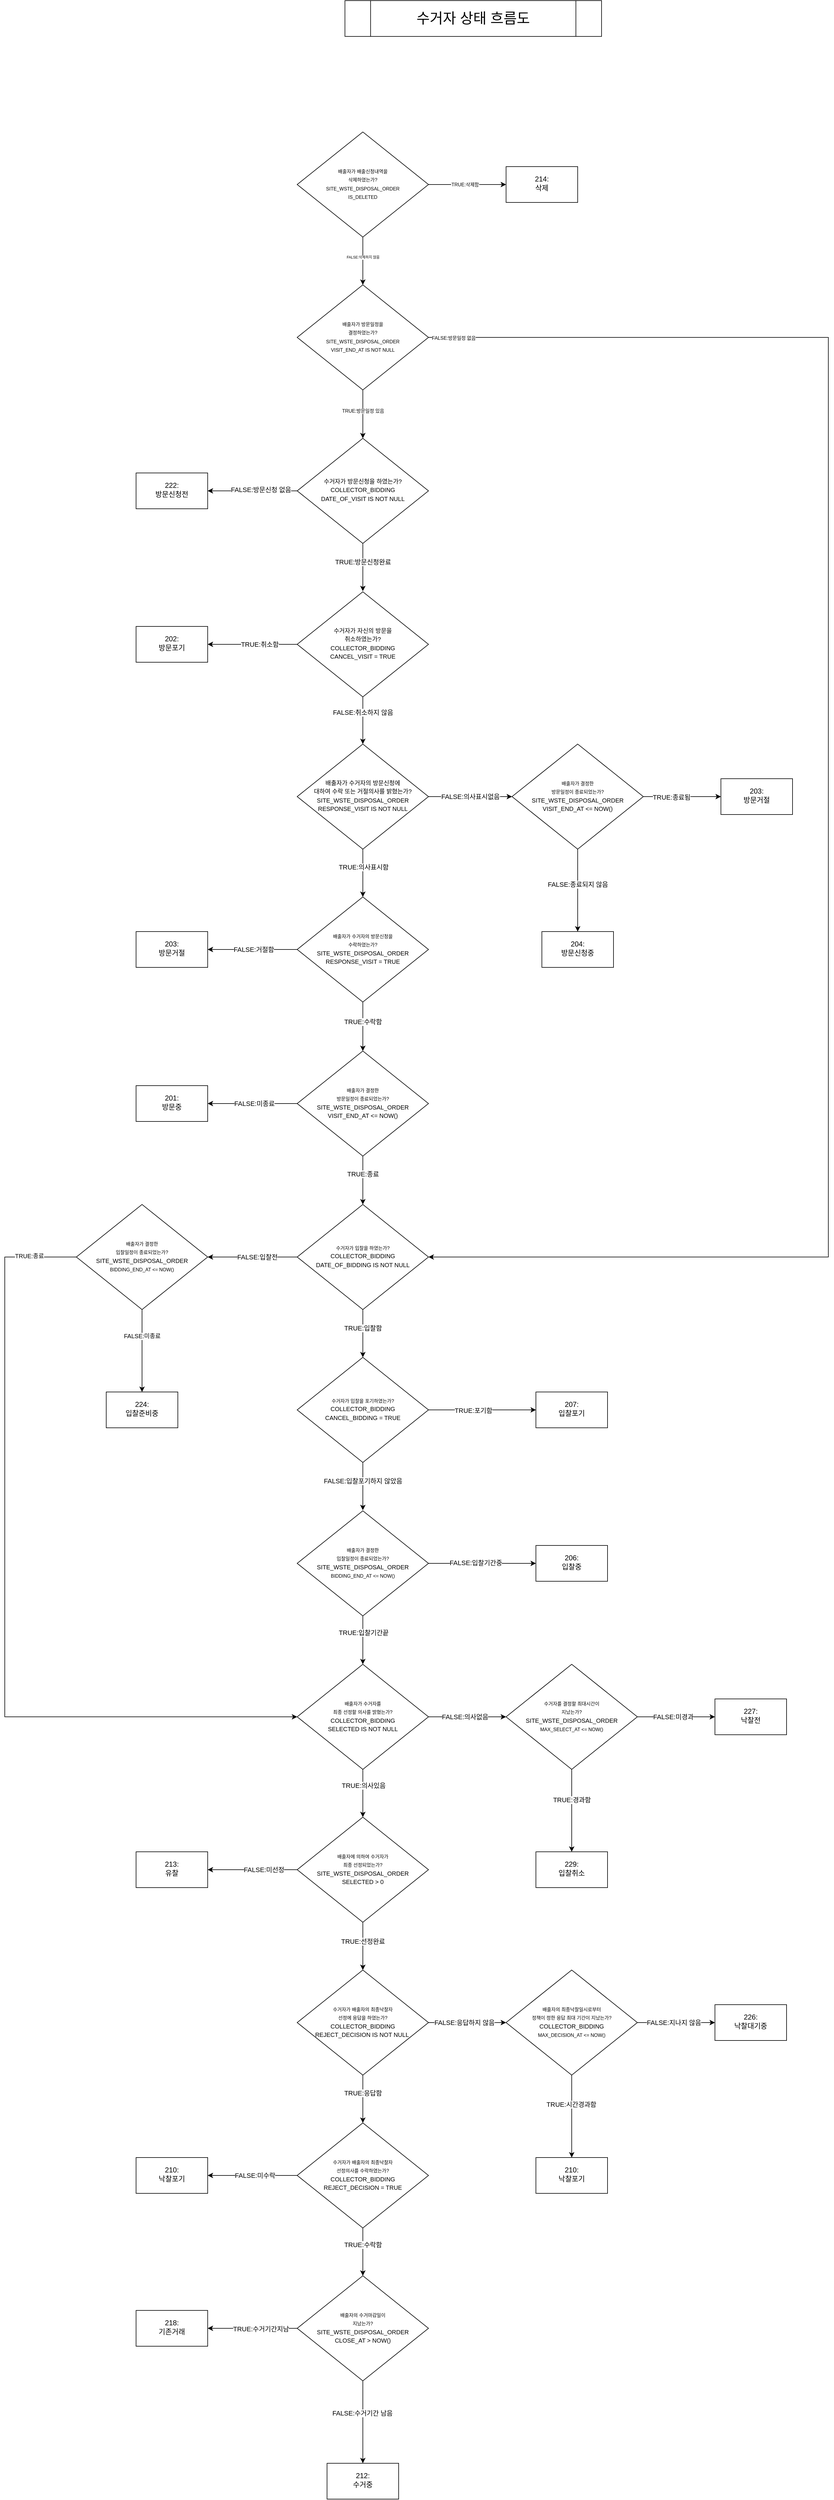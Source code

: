 <mxfile version="16.5.6" type="device"><diagram id="ktWATJik5ayXsvhAUB-e" name="Page-1"><mxGraphModel dx="3865" dy="2792" grid="1" gridSize="10" guides="1" tooltips="1" connect="1" arrows="1" fold="1" page="1" pageScale="1" pageWidth="827" pageHeight="1169" math="0" shadow="0"><root><mxCell id="0"/><mxCell id="1" parent="0"/><mxCell id="U-9wcVYIav9P2yHx8sd8-1" value="" style="edgeStyle=orthogonalEdgeStyle;rounded=0;orthogonalLoop=1;jettySize=auto;html=1;fontSize=8;" edge="1" parent="1" source="U-9wcVYIav9P2yHx8sd8-5" target="U-9wcVYIav9P2yHx8sd8-6"><mxGeometry relative="1" as="geometry"/></mxCell><mxCell id="U-9wcVYIav9P2yHx8sd8-2" value="TRUE:삭제함" style="edgeLabel;html=1;align=center;verticalAlign=middle;resizable=0;points=[];fontSize=8;" vertex="1" connectable="0" parent="U-9wcVYIav9P2yHx8sd8-1"><mxGeometry x="-0.208" y="-2" relative="1" as="geometry"><mxPoint x="9" y="-2" as="offset"/></mxGeometry></mxCell><mxCell id="U-9wcVYIav9P2yHx8sd8-3" value="" style="edgeStyle=orthogonalEdgeStyle;rounded=0;orthogonalLoop=1;jettySize=auto;html=1;fontSize=8;" edge="1" parent="1" source="U-9wcVYIav9P2yHx8sd8-5" target="U-9wcVYIav9P2yHx8sd8-11"><mxGeometry relative="1" as="geometry"/></mxCell><mxCell id="U-9wcVYIav9P2yHx8sd8-4" value="FALSE:삭제하지 않음" style="edgeLabel;html=1;align=center;verticalAlign=middle;resizable=0;points=[];fontSize=6;" vertex="1" connectable="0" parent="U-9wcVYIav9P2yHx8sd8-3"><mxGeometry x="-0.16" relative="1" as="geometry"><mxPoint as="offset"/></mxGeometry></mxCell><mxCell id="U-9wcVYIav9P2yHx8sd8-5" value="&lt;font&gt;&lt;span style=&quot;font-size: 8px&quot;&gt;배출자가 배출신청내역을 &lt;br&gt;삭제하였는가?&lt;br&gt;SITE_WSTE_DISPOSAL_ORDER&lt;/span&gt;&lt;br&gt;&lt;span style=&quot;font-size: 8px&quot;&gt;IS_DELETED&lt;/span&gt;&lt;br&gt;&lt;/font&gt;" style="rhombus;whiteSpace=wrap;html=1;shadow=0;fontFamily=Helvetica;fontSize=12;align=center;strokeWidth=1;spacing=6;spacingTop=-4;" vertex="1" parent="1"><mxGeometry x="-290" y="-900" width="220" height="176" as="geometry"/></mxCell><mxCell id="U-9wcVYIav9P2yHx8sd8-6" value="214:&lt;br&gt;삭제" style="whiteSpace=wrap;html=1;shadow=0;strokeWidth=1;spacing=6;spacingTop=-4;" vertex="1" parent="1"><mxGeometry x="60" y="-842" width="120" height="60" as="geometry"/></mxCell><mxCell id="U-9wcVYIav9P2yHx8sd8-9" value="" style="edgeStyle=orthogonalEdgeStyle;rounded=0;orthogonalLoop=1;jettySize=auto;html=1;fontSize=8;entryX=0.5;entryY=0;entryDx=0;entryDy=0;" edge="1" parent="1" source="U-9wcVYIav9P2yHx8sd8-11" target="U-9wcVYIav9P2yHx8sd8-108"><mxGeometry relative="1" as="geometry"><mxPoint x="-160" y="-388" as="targetPoint"/></mxGeometry></mxCell><mxCell id="U-9wcVYIav9P2yHx8sd8-10" value="TRUE:방문일정 있음" style="edgeLabel;html=1;align=center;verticalAlign=middle;resizable=0;points=[];fontSize=8;" vertex="1" connectable="0" parent="U-9wcVYIav9P2yHx8sd8-9"><mxGeometry x="-0.13" relative="1" as="geometry"><mxPoint as="offset"/></mxGeometry></mxCell><mxCell id="U-9wcVYIav9P2yHx8sd8-456" style="edgeStyle=orthogonalEdgeStyle;rounded=0;orthogonalLoop=1;jettySize=auto;html=1;exitX=1;exitY=0.5;exitDx=0;exitDy=0;fontSize=10;entryX=1;entryY=0.5;entryDx=0;entryDy=0;" edge="1" parent="1" source="U-9wcVYIav9P2yHx8sd8-11" target="U-9wcVYIav9P2yHx8sd8-288"><mxGeometry relative="1" as="geometry"><mxPoint x="20" y="999.143" as="targetPoint"/><Array as="points"><mxPoint x="600" y="-556"/><mxPoint x="600" y="984"/></Array></mxGeometry></mxCell><mxCell id="U-9wcVYIav9P2yHx8sd8-457" value="&lt;span style=&quot;font-size: 8px&quot;&gt;FALSE:방문일정 없음&lt;/span&gt;" style="edgeLabel;html=1;align=center;verticalAlign=middle;resizable=0;points=[];fontSize=10;" vertex="1" connectable="0" parent="U-9wcVYIav9P2yHx8sd8-456"><mxGeometry x="-0.971" relative="1" as="geometry"><mxPoint as="offset"/></mxGeometry></mxCell><mxCell id="U-9wcVYIav9P2yHx8sd8-11" value="&lt;font&gt;&lt;font style=&quot;font-size: 8px&quot;&gt;배출자가 방문일정을 &lt;br&gt;결정하였는가?&lt;br&gt;&lt;/font&gt;&lt;span style=&quot;font-size: 8px&quot;&gt;SITE_WSTE_DISPOSAL_ORDER&lt;/span&gt;&lt;br&gt;&lt;span style=&quot;font-size: 8px&quot;&gt;VISIT_END_AT IS NOT NULL&lt;/span&gt;&lt;br&gt;&lt;/font&gt;" style="rhombus;whiteSpace=wrap;html=1;shadow=0;fontFamily=Helvetica;fontSize=12;align=center;strokeWidth=1;spacing=6;spacingTop=-4;" vertex="1" parent="1"><mxGeometry x="-290" y="-644" width="220" height="176" as="geometry"/></mxCell><mxCell id="U-9wcVYIav9P2yHx8sd8-65" value="&lt;font style=&quot;font-size: 24px&quot;&gt;수거자 상태 흐름도&lt;/font&gt;" style="shape=process;whiteSpace=wrap;html=1;backgroundOutline=1;fontSize=6;" vertex="1" parent="1"><mxGeometry x="-210" y="-1120" width="430" height="60" as="geometry"/></mxCell><mxCell id="U-9wcVYIav9P2yHx8sd8-104" value="" style="edgeStyle=orthogonalEdgeStyle;rounded=0;orthogonalLoop=1;jettySize=auto;html=1;" edge="1" parent="1" source="U-9wcVYIav9P2yHx8sd8-108" target="U-9wcVYIav9P2yHx8sd8-109"><mxGeometry relative="1" as="geometry"/></mxCell><mxCell id="U-9wcVYIav9P2yHx8sd8-105" value="FALSE:방문신청 없음" style="edgeLabel;html=1;align=center;verticalAlign=middle;resizable=0;points=[];" vertex="1" connectable="0" parent="U-9wcVYIav9P2yHx8sd8-104"><mxGeometry x="-0.187" y="-2" relative="1" as="geometry"><mxPoint as="offset"/></mxGeometry></mxCell><mxCell id="U-9wcVYIav9P2yHx8sd8-106" value="" style="edgeStyle=orthogonalEdgeStyle;rounded=0;orthogonalLoop=1;jettySize=auto;html=1;" edge="1" parent="1" source="U-9wcVYIav9P2yHx8sd8-108"><mxGeometry relative="1" as="geometry"><mxPoint x="-180" y="-131" as="targetPoint"/></mxGeometry></mxCell><mxCell id="U-9wcVYIav9P2yHx8sd8-107" value="TRUE:방문신청완료" style="edgeLabel;html=1;align=center;verticalAlign=middle;resizable=0;points=[];" vertex="1" connectable="0" parent="U-9wcVYIav9P2yHx8sd8-106"><mxGeometry x="-0.242" relative="1" as="geometry"><mxPoint as="offset"/></mxGeometry></mxCell><mxCell id="U-9wcVYIav9P2yHx8sd8-108" value="&lt;font&gt;&lt;font style=&quot;font-size: 10px&quot;&gt;&lt;font&gt;수거자가 방문신청을 하였는가?&lt;br&gt;COLLECTOR_BIDDING&lt;br&gt;&lt;/font&gt;DATE_OF_VISIT IS NOT NULL&lt;/font&gt;&lt;br&gt;&lt;/font&gt;" style="rhombus;whiteSpace=wrap;html=1;shadow=0;fontFamily=Helvetica;fontSize=12;align=center;strokeWidth=1;spacing=6;spacingTop=-4;" vertex="1" parent="1"><mxGeometry x="-290" y="-387" width="220" height="176" as="geometry"/></mxCell><mxCell id="U-9wcVYIav9P2yHx8sd8-109" value="222:&lt;br&gt;방문신청전" style="whiteSpace=wrap;html=1;shadow=0;strokeWidth=1;spacing=6;spacingTop=-4;" vertex="1" parent="1"><mxGeometry x="-560" y="-329" width="120" height="60" as="geometry"/></mxCell><mxCell id="U-9wcVYIav9P2yHx8sd8-146" value="" style="edgeStyle=orthogonalEdgeStyle;rounded=0;orthogonalLoop=1;jettySize=auto;html=1;" edge="1" parent="1" source="U-9wcVYIav9P2yHx8sd8-148" target="U-9wcVYIav9P2yHx8sd8-154"><mxGeometry relative="1" as="geometry"/></mxCell><mxCell id="U-9wcVYIav9P2yHx8sd8-147" value="TRUE:의사표시함" style="edgeLabel;html=1;align=center;verticalAlign=middle;resizable=0;points=[];" vertex="1" connectable="0" parent="U-9wcVYIav9P2yHx8sd8-146"><mxGeometry x="-0.246" y="1" relative="1" as="geometry"><mxPoint as="offset"/></mxGeometry></mxCell><mxCell id="U-9wcVYIav9P2yHx8sd8-393" value="" style="edgeStyle=orthogonalEdgeStyle;rounded=0;orthogonalLoop=1;jettySize=auto;html=1;" edge="1" parent="1" source="U-9wcVYIav9P2yHx8sd8-148" target="U-9wcVYIav9P2yHx8sd8-392"><mxGeometry relative="1" as="geometry"/></mxCell><mxCell id="U-9wcVYIav9P2yHx8sd8-394" value="FALSE:의사표시없음" style="edgeLabel;html=1;align=center;verticalAlign=middle;resizable=0;points=[];" vertex="1" connectable="0" parent="U-9wcVYIav9P2yHx8sd8-393"><mxGeometry x="-0.343" y="-1" relative="1" as="geometry"><mxPoint x="24" y="-1" as="offset"/></mxGeometry></mxCell><mxCell id="U-9wcVYIav9P2yHx8sd8-148" value="&lt;font&gt;&lt;font style=&quot;font-size: 10px&quot;&gt;배출자가 수거자의 방문신청에 &lt;br&gt;대하여 수락 또는 거절의사를 밝혔는가?&lt;br&gt;SITE_WSTE_DISPOSAL_ORDER&lt;br&gt;RESPONSE_VISIT IS NOT NULL&lt;/font&gt;&lt;br&gt;&lt;/font&gt;" style="rhombus;whiteSpace=wrap;html=1;shadow=0;fontFamily=Helvetica;fontSize=12;align=center;strokeWidth=1;spacing=6;spacingTop=-4;" vertex="1" parent="1"><mxGeometry x="-290" y="125" width="220" height="176" as="geometry"/></mxCell><mxCell id="U-9wcVYIav9P2yHx8sd8-150" value="" style="edgeStyle=orthogonalEdgeStyle;rounded=0;orthogonalLoop=1;jettySize=auto;html=1;" edge="1" parent="1" source="U-9wcVYIav9P2yHx8sd8-154" target="U-9wcVYIav9P2yHx8sd8-155"><mxGeometry relative="1" as="geometry"/></mxCell><mxCell id="U-9wcVYIav9P2yHx8sd8-151" value="FALSE:거절함" style="edgeLabel;html=1;align=center;verticalAlign=middle;resizable=0;points=[];" vertex="1" connectable="0" parent="U-9wcVYIav9P2yHx8sd8-150"><mxGeometry x="0.21" y="-2" relative="1" as="geometry"><mxPoint x="18" y="2" as="offset"/></mxGeometry></mxCell><mxCell id="U-9wcVYIav9P2yHx8sd8-152" value="" style="edgeStyle=orthogonalEdgeStyle;rounded=0;orthogonalLoop=1;jettySize=auto;html=1;entryX=0.5;entryY=0;entryDx=0;entryDy=0;" edge="1" parent="1" source="U-9wcVYIav9P2yHx8sd8-154" target="U-9wcVYIav9P2yHx8sd8-183"><mxGeometry relative="1" as="geometry"><mxPoint x="-150" y="625" as="targetPoint"/></mxGeometry></mxCell><mxCell id="U-9wcVYIav9P2yHx8sd8-153" value="TRUE:수락함" style="edgeLabel;html=1;align=center;verticalAlign=middle;resizable=0;points=[];" vertex="1" connectable="0" parent="U-9wcVYIav9P2yHx8sd8-152"><mxGeometry x="-0.208" relative="1" as="geometry"><mxPoint as="offset"/></mxGeometry></mxCell><mxCell id="U-9wcVYIav9P2yHx8sd8-154" value="&lt;span style=&quot;font-size: 8px&quot;&gt;배출자가 수거자의 방문신청을&lt;br&gt;수락하였는가?&lt;/span&gt;&lt;br style=&quot;font-size: 10px&quot;&gt;&lt;span style=&quot;font-size: 10px&quot;&gt;SITE_WSTE_DISPOSAL_ORDER&lt;/span&gt;&lt;br style=&quot;font-size: 10px&quot;&gt;&lt;span style=&quot;font-size: 10px&quot;&gt;RESPONSE_VISIT = TRUE&lt;/span&gt;&lt;span style=&quot;font-size: 8px&quot;&gt;&lt;br&gt;&lt;/span&gt;" style="rhombus;whiteSpace=wrap;html=1;shadow=0;fontFamily=Helvetica;fontSize=12;align=center;strokeWidth=1;spacing=6;spacingTop=-4;" vertex="1" parent="1"><mxGeometry x="-290" y="381" width="220" height="176" as="geometry"/></mxCell><mxCell id="U-9wcVYIav9P2yHx8sd8-155" value="203:&lt;br&gt;방문거절" style="whiteSpace=wrap;html=1;shadow=0;strokeWidth=1;spacing=6;spacingTop=-4;" vertex="1" parent="1"><mxGeometry x="-560" y="439" width="120" height="60" as="geometry"/></mxCell><mxCell id="U-9wcVYIav9P2yHx8sd8-176" value="" style="edgeStyle=orthogonalEdgeStyle;rounded=0;orthogonalLoop=1;jettySize=auto;html=1;" edge="1" parent="1" source="U-9wcVYIav9P2yHx8sd8-174" target="U-9wcVYIav9P2yHx8sd8-175"><mxGeometry relative="1" as="geometry"/></mxCell><mxCell id="U-9wcVYIav9P2yHx8sd8-418" value="TRUE:취소함" style="edgeLabel;html=1;align=center;verticalAlign=middle;resizable=0;points=[];" vertex="1" connectable="0" parent="U-9wcVYIav9P2yHx8sd8-176"><mxGeometry x="-0.163" relative="1" as="geometry"><mxPoint as="offset"/></mxGeometry></mxCell><mxCell id="U-9wcVYIav9P2yHx8sd8-178" value="" style="edgeStyle=orthogonalEdgeStyle;rounded=0;orthogonalLoop=1;jettySize=auto;html=1;entryX=0.5;entryY=0;entryDx=0;entryDy=0;" edge="1" parent="1" source="U-9wcVYIav9P2yHx8sd8-174" target="U-9wcVYIav9P2yHx8sd8-148"><mxGeometry relative="1" as="geometry"><mxPoint x="-170" y="105" as="targetPoint"/></mxGeometry></mxCell><mxCell id="U-9wcVYIav9P2yHx8sd8-419" value="FALSE:취소하지 않음" style="edgeLabel;html=1;align=center;verticalAlign=middle;resizable=0;points=[];" vertex="1" connectable="0" parent="U-9wcVYIav9P2yHx8sd8-178"><mxGeometry x="-0.353" relative="1" as="geometry"><mxPoint as="offset"/></mxGeometry></mxCell><mxCell id="U-9wcVYIav9P2yHx8sd8-174" value="&lt;font&gt;&lt;font style=&quot;font-size: 10px&quot;&gt;수거자가 자신의 방문을&lt;br&gt;취소하였는가?&lt;br&gt;&lt;font&gt;COLLECTOR_BIDDING&lt;br&gt;&lt;/font&gt;CANCEL_VISIT = TRUE&lt;/font&gt;&lt;br&gt;&lt;/font&gt;" style="rhombus;whiteSpace=wrap;html=1;shadow=0;fontFamily=Helvetica;fontSize=12;align=center;strokeWidth=1;spacing=6;spacingTop=-4;" vertex="1" parent="1"><mxGeometry x="-290" y="-130" width="220" height="176" as="geometry"/></mxCell><mxCell id="U-9wcVYIav9P2yHx8sd8-175" value="202:&lt;br&gt;방문포기" style="whiteSpace=wrap;html=1;shadow=0;strokeWidth=1;spacing=6;spacingTop=-4;" vertex="1" parent="1"><mxGeometry x="-560" y="-72" width="120" height="60" as="geometry"/></mxCell><mxCell id="U-9wcVYIav9P2yHx8sd8-179" value="" style="edgeStyle=orthogonalEdgeStyle;rounded=0;orthogonalLoop=1;jettySize=auto;html=1;" edge="1" parent="1" source="U-9wcVYIav9P2yHx8sd8-183" target="U-9wcVYIav9P2yHx8sd8-184"><mxGeometry relative="1" as="geometry"/></mxCell><mxCell id="U-9wcVYIav9P2yHx8sd8-180" value="FALSE:미종료" style="edgeLabel;html=1;align=center;verticalAlign=middle;resizable=0;points=[];" vertex="1" connectable="0" parent="U-9wcVYIav9P2yHx8sd8-179"><mxGeometry x="0.172" y="2" relative="1" as="geometry"><mxPoint x="16" y="-2" as="offset"/></mxGeometry></mxCell><mxCell id="U-9wcVYIav9P2yHx8sd8-181" value="" style="edgeStyle=orthogonalEdgeStyle;rounded=0;orthogonalLoop=1;jettySize=auto;html=1;entryX=0.5;entryY=0;entryDx=0;entryDy=0;" edge="1" parent="1" source="U-9wcVYIav9P2yHx8sd8-183" target="U-9wcVYIav9P2yHx8sd8-288"><mxGeometry relative="1" as="geometry"><mxPoint x="-150" y="875" as="targetPoint"/></mxGeometry></mxCell><mxCell id="U-9wcVYIav9P2yHx8sd8-182" value="TRUE:종료" style="edgeLabel;html=1;align=center;verticalAlign=middle;resizable=0;points=[];" vertex="1" connectable="0" parent="U-9wcVYIav9P2yHx8sd8-181"><mxGeometry x="-0.275" relative="1" as="geometry"><mxPoint as="offset"/></mxGeometry></mxCell><mxCell id="U-9wcVYIav9P2yHx8sd8-183" value="&lt;span style=&quot;font-size: 8px&quot;&gt;배출자가 결정한&lt;/span&gt;&lt;br style=&quot;font-size: 8px&quot;&gt;&lt;span style=&quot;font-size: 8px&quot;&gt;방문일정이 종료되었는가?&lt;/span&gt;&lt;span style=&quot;font-size: 8px&quot;&gt;&lt;br&gt;&lt;/span&gt;&lt;span style=&quot;font-size: 10px&quot;&gt;SITE_WSTE_DISPOSAL_ORDER&lt;/span&gt;&lt;br style=&quot;font-size: 10px&quot;&gt;&lt;span style=&quot;font-size: 10px&quot;&gt;VISIT_END_AT &amp;lt;= NOW()&lt;/span&gt;&lt;span style=&quot;font-size: 8px&quot;&gt;&lt;br&gt;&lt;/span&gt;" style="rhombus;whiteSpace=wrap;html=1;shadow=0;fontFamily=Helvetica;fontSize=12;align=center;strokeWidth=1;spacing=6;spacingTop=-4;" vertex="1" parent="1"><mxGeometry x="-290" y="639" width="220" height="176" as="geometry"/></mxCell><mxCell id="U-9wcVYIav9P2yHx8sd8-184" value="201:&lt;br&gt;방문중" style="whiteSpace=wrap;html=1;shadow=0;strokeWidth=1;spacing=6;spacingTop=-4;" vertex="1" parent="1"><mxGeometry x="-560" y="697" width="120" height="60" as="geometry"/></mxCell><mxCell id="U-9wcVYIav9P2yHx8sd8-285" value="" style="edgeStyle=orthogonalEdgeStyle;rounded=0;orthogonalLoop=1;jettySize=auto;html=1;entryX=1;entryY=0.5;entryDx=0;entryDy=0;" edge="1" parent="1" source="U-9wcVYIav9P2yHx8sd8-288" target="U-9wcVYIav9P2yHx8sd8-459"><mxGeometry relative="1" as="geometry"><mxPoint x="-430" y="1040" as="targetPoint"/></mxGeometry></mxCell><mxCell id="U-9wcVYIav9P2yHx8sd8-286" value="FALSE:입찰전" style="edgeLabel;html=1;align=center;verticalAlign=middle;resizable=0;points=[];" vertex="1" connectable="0" parent="U-9wcVYIav9P2yHx8sd8-285"><mxGeometry x="-0.315" y="1" relative="1" as="geometry"><mxPoint x="-16" y="-1" as="offset"/></mxGeometry></mxCell><mxCell id="U-9wcVYIav9P2yHx8sd8-287" value="" style="edgeStyle=orthogonalEdgeStyle;rounded=0;orthogonalLoop=1;jettySize=auto;html=1;" edge="1" parent="1" source="U-9wcVYIav9P2yHx8sd8-288" target="U-9wcVYIav9P2yHx8sd8-293"><mxGeometry relative="1" as="geometry"/></mxCell><mxCell id="U-9wcVYIav9P2yHx8sd8-329" value="TRUE:입찰함" style="edgeLabel;html=1;align=center;verticalAlign=middle;resizable=0;points=[];" vertex="1" connectable="0" parent="U-9wcVYIav9P2yHx8sd8-287"><mxGeometry x="-0.24" relative="1" as="geometry"><mxPoint as="offset"/></mxGeometry></mxCell><mxCell id="U-9wcVYIav9P2yHx8sd8-288" value="&lt;span style=&quot;font-size: 8px&quot;&gt;수거자가 입찰을 하였는가?&lt;/span&gt;&lt;br style=&quot;font-size: 10px&quot;&gt;&lt;font style=&quot;font-size: 10px&quot;&gt;COLLECTOR_BIDDING&lt;br&gt;&lt;/font&gt;&lt;span style=&quot;font-size: 10px&quot;&gt;DATE_OF_BIDDING IS NOT NULL&lt;/span&gt;&lt;span style=&quot;font-size: 8px&quot;&gt;&lt;br&gt;&lt;/span&gt;" style="rhombus;whiteSpace=wrap;html=1;shadow=0;fontFamily=Helvetica;fontSize=12;align=center;strokeWidth=1;spacing=6;spacingTop=-4;" vertex="1" parent="1"><mxGeometry x="-290" y="896" width="220" height="176" as="geometry"/></mxCell><mxCell id="U-9wcVYIav9P2yHx8sd8-290" value="" style="edgeStyle=orthogonalEdgeStyle;rounded=0;orthogonalLoop=1;jettySize=auto;html=1;" edge="1" parent="1" source="U-9wcVYIav9P2yHx8sd8-293" target="U-9wcVYIav9P2yHx8sd8-294"><mxGeometry relative="1" as="geometry"/></mxCell><mxCell id="U-9wcVYIav9P2yHx8sd8-291" value="TRUE:포기함" style="edgeLabel;html=1;align=center;verticalAlign=middle;resizable=0;points=[];" vertex="1" connectable="0" parent="U-9wcVYIav9P2yHx8sd8-290"><mxGeometry x="-0.173" y="-1" relative="1" as="geometry"><mxPoint as="offset"/></mxGeometry></mxCell><mxCell id="U-9wcVYIav9P2yHx8sd8-292" value="" style="edgeStyle=orthogonalEdgeStyle;rounded=0;orthogonalLoop=1;jettySize=auto;html=1;" edge="1" parent="1" source="U-9wcVYIav9P2yHx8sd8-293"><mxGeometry relative="1" as="geometry"><mxPoint x="-180" y="1408" as="targetPoint"/></mxGeometry></mxCell><mxCell id="U-9wcVYIav9P2yHx8sd8-330" value="FALSE:입찰포기하지 않았음" style="edgeLabel;html=1;align=center;verticalAlign=middle;resizable=0;points=[];" vertex="1" connectable="0" parent="U-9wcVYIav9P2yHx8sd8-292"><mxGeometry x="-0.227" relative="1" as="geometry"><mxPoint as="offset"/></mxGeometry></mxCell><mxCell id="U-9wcVYIav9P2yHx8sd8-293" value="&lt;span style=&quot;font-size: 8px&quot;&gt;수거자가 입찰을 포기하였는가?&lt;/span&gt;&lt;br style=&quot;font-size: 10px&quot;&gt;&lt;font style=&quot;font-size: 10px&quot;&gt;COLLECTOR_BIDDING&lt;br&gt;&lt;/font&gt;&lt;span style=&quot;font-size: 10px&quot;&gt;CANCEL_BIDDING = TRUE&lt;/span&gt;&lt;span style=&quot;font-size: 8px&quot;&gt;&lt;br&gt;&lt;/span&gt;" style="rhombus;whiteSpace=wrap;html=1;shadow=0;fontFamily=Helvetica;fontSize=12;align=center;strokeWidth=1;spacing=6;spacingTop=-4;" vertex="1" parent="1"><mxGeometry x="-290" y="1152" width="220" height="176" as="geometry"/></mxCell><mxCell id="U-9wcVYIav9P2yHx8sd8-294" value="207:&lt;br&gt;입찰포기" style="whiteSpace=wrap;html=1;shadow=0;strokeWidth=1;spacing=6;spacingTop=-4;" vertex="1" parent="1"><mxGeometry x="110" y="1210" width="120" height="60" as="geometry"/></mxCell><mxCell id="U-9wcVYIav9P2yHx8sd8-333" value="" style="edgeStyle=orthogonalEdgeStyle;rounded=0;orthogonalLoop=1;jettySize=auto;html=1;" edge="1" parent="1" source="U-9wcVYIav9P2yHx8sd8-335" target="U-9wcVYIav9P2yHx8sd8-341"><mxGeometry relative="1" as="geometry"/></mxCell><mxCell id="U-9wcVYIav9P2yHx8sd8-334" value="TRUE:의사있음" style="edgeLabel;html=1;align=center;verticalAlign=middle;resizable=0;points=[];" vertex="1" connectable="0" parent="U-9wcVYIav9P2yHx8sd8-333"><mxGeometry x="-0.328" y="1" relative="1" as="geometry"><mxPoint as="offset"/></mxGeometry></mxCell><mxCell id="U-9wcVYIav9P2yHx8sd8-410" value="" style="edgeStyle=orthogonalEdgeStyle;rounded=0;orthogonalLoop=1;jettySize=auto;html=1;" edge="1" parent="1" source="U-9wcVYIav9P2yHx8sd8-335" target="U-9wcVYIav9P2yHx8sd8-409"><mxGeometry relative="1" as="geometry"/></mxCell><mxCell id="U-9wcVYIav9P2yHx8sd8-417" value="FALSE:의사없음" style="edgeLabel;html=1;align=center;verticalAlign=middle;resizable=0;points=[];" vertex="1" connectable="0" parent="U-9wcVYIav9P2yHx8sd8-410"><mxGeometry x="-0.257" y="-1" relative="1" as="geometry"><mxPoint x="12" y="-1" as="offset"/></mxGeometry></mxCell><mxCell id="U-9wcVYIav9P2yHx8sd8-335" value="&lt;span style=&quot;font-size: 8px&quot;&gt;배출자가 수거자를&lt;br&gt;최종 선정할 의사를 밝혔는가?&lt;/span&gt;&lt;br style=&quot;font-size: 10px&quot;&gt;&lt;font style=&quot;font-size: 10px&quot;&gt;COLLECTOR_BIDDING&lt;br&gt;&lt;/font&gt;&lt;span style=&quot;font-size: 10px&quot;&gt;SELECTED IS NOT NULL&lt;/span&gt;&lt;span style=&quot;font-size: 8px&quot;&gt;&lt;br&gt;&lt;/span&gt;" style="rhombus;whiteSpace=wrap;html=1;shadow=0;fontFamily=Helvetica;fontSize=12;align=center;strokeWidth=1;spacing=6;spacingTop=-4;" vertex="1" parent="1"><mxGeometry x="-290" y="1666" width="220" height="176" as="geometry"/></mxCell><mxCell id="U-9wcVYIav9P2yHx8sd8-337" value="" style="edgeStyle=orthogonalEdgeStyle;rounded=0;orthogonalLoop=1;jettySize=auto;html=1;" edge="1" parent="1" source="U-9wcVYIav9P2yHx8sd8-341" target="U-9wcVYIav9P2yHx8sd8-342"><mxGeometry relative="1" as="geometry"/></mxCell><mxCell id="U-9wcVYIav9P2yHx8sd8-338" value="FALSE:미선정" style="edgeLabel;html=1;align=center;verticalAlign=middle;resizable=0;points=[];" vertex="1" connectable="0" parent="U-9wcVYIav9P2yHx8sd8-337"><mxGeometry x="-0.248" relative="1" as="geometry"><mxPoint as="offset"/></mxGeometry></mxCell><mxCell id="U-9wcVYIav9P2yHx8sd8-339" value="" style="edgeStyle=orthogonalEdgeStyle;rounded=0;orthogonalLoop=1;jettySize=auto;html=1;" edge="1" parent="1" source="U-9wcVYIav9P2yHx8sd8-341" target="U-9wcVYIav9P2yHx8sd8-346"><mxGeometry relative="1" as="geometry"/></mxCell><mxCell id="U-9wcVYIav9P2yHx8sd8-340" value="TRUE:선정완료" style="edgeLabel;html=1;align=center;verticalAlign=middle;resizable=0;points=[];" vertex="1" connectable="0" parent="U-9wcVYIav9P2yHx8sd8-339"><mxGeometry x="-0.194" relative="1" as="geometry"><mxPoint as="offset"/></mxGeometry></mxCell><mxCell id="U-9wcVYIav9P2yHx8sd8-341" value="&lt;span style=&quot;font-size: 8px&quot;&gt;배출자에 의하여 수거자가&lt;br&gt;최종 선정되었는가?&lt;/span&gt;&lt;br style=&quot;font-size: 10px&quot;&gt;&lt;font style=&quot;font-size: 10px&quot;&gt;SITE_WSTE_DISPOSAL_ORDER&lt;br&gt;&lt;/font&gt;&lt;span style=&quot;font-size: 10px&quot;&gt;SELECTED &amp;gt; 0&lt;/span&gt;&lt;span style=&quot;font-size: 8px&quot;&gt;&lt;br&gt;&lt;/span&gt;" style="rhombus;whiteSpace=wrap;html=1;shadow=0;fontFamily=Helvetica;fontSize=12;align=center;strokeWidth=1;spacing=6;spacingTop=-4;" vertex="1" parent="1"><mxGeometry x="-290" y="1922" width="220" height="176" as="geometry"/></mxCell><mxCell id="U-9wcVYIav9P2yHx8sd8-342" value="213:&lt;br&gt;유찰" style="whiteSpace=wrap;html=1;shadow=0;strokeWidth=1;spacing=6;spacingTop=-4;" vertex="1" parent="1"><mxGeometry x="-560" y="1980" width="120" height="60" as="geometry"/></mxCell><mxCell id="U-9wcVYIav9P2yHx8sd8-345" value="" style="edgeStyle=orthogonalEdgeStyle;rounded=0;orthogonalLoop=1;jettySize=auto;html=1;" edge="1" parent="1" source="U-9wcVYIav9P2yHx8sd8-346" target="U-9wcVYIav9P2yHx8sd8-351"><mxGeometry relative="1" as="geometry"/></mxCell><mxCell id="U-9wcVYIav9P2yHx8sd8-367" value="TRUE:응답함" style="edgeLabel;html=1;align=center;verticalAlign=middle;resizable=0;points=[];" vertex="1" connectable="0" parent="U-9wcVYIav9P2yHx8sd8-345"><mxGeometry x="-0.265" relative="1" as="geometry"><mxPoint as="offset"/></mxGeometry></mxCell><mxCell id="U-9wcVYIav9P2yHx8sd8-403" value="" style="edgeStyle=orthogonalEdgeStyle;rounded=0;orthogonalLoop=1;jettySize=auto;html=1;" edge="1" parent="1" source="U-9wcVYIav9P2yHx8sd8-346" target="U-9wcVYIav9P2yHx8sd8-402"><mxGeometry relative="1" as="geometry"/></mxCell><mxCell id="U-9wcVYIav9P2yHx8sd8-424" value="FALSE:응답하지 않음" style="edgeLabel;html=1;align=center;verticalAlign=middle;resizable=0;points=[];" vertex="1" connectable="0" parent="U-9wcVYIav9P2yHx8sd8-403"><mxGeometry x="-0.4" y="1" relative="1" as="geometry"><mxPoint x="21" y="1" as="offset"/></mxGeometry></mxCell><mxCell id="U-9wcVYIav9P2yHx8sd8-346" value="&lt;span style=&quot;font-size: 8px&quot;&gt;수거자가 배출자의 최종낙찰자&lt;br&gt;선정에 응답을 하였는가?&lt;/span&gt;&lt;br style=&quot;font-size: 10px&quot;&gt;&lt;font style=&quot;font-size: 10px&quot;&gt;COLLECTOR_BIDDING&lt;br&gt;&lt;/font&gt;&lt;span style=&quot;font-size: 10px&quot;&gt;REJECT_DECISION IS NOT NULL&amp;nbsp;&lt;/span&gt;&lt;span style=&quot;font-size: 8px&quot;&gt;&lt;br&gt;&lt;/span&gt;" style="rhombus;whiteSpace=wrap;html=1;shadow=0;fontFamily=Helvetica;fontSize=12;align=center;strokeWidth=1;spacing=6;spacingTop=-4;" vertex="1" parent="1"><mxGeometry x="-290" y="2178" width="220" height="176" as="geometry"/></mxCell><mxCell id="U-9wcVYIav9P2yHx8sd8-348" value="" style="edgeStyle=orthogonalEdgeStyle;rounded=0;orthogonalLoop=1;jettySize=auto;html=1;" edge="1" parent="1" source="U-9wcVYIav9P2yHx8sd8-351" target="U-9wcVYIav9P2yHx8sd8-352"><mxGeometry relative="1" as="geometry"/></mxCell><mxCell id="U-9wcVYIav9P2yHx8sd8-349" value="FALSE:미수락" style="edgeLabel;html=1;align=center;verticalAlign=middle;resizable=0;points=[];" vertex="1" connectable="0" parent="U-9wcVYIav9P2yHx8sd8-348"><mxGeometry x="0.166" y="1" relative="1" as="geometry"><mxPoint x="16" y="-1" as="offset"/></mxGeometry></mxCell><mxCell id="U-9wcVYIav9P2yHx8sd8-350" value="" style="edgeStyle=orthogonalEdgeStyle;rounded=0;orthogonalLoop=1;jettySize=auto;html=1;" edge="1" parent="1" source="U-9wcVYIav9P2yHx8sd8-351" target="U-9wcVYIav9P2yHx8sd8-357"><mxGeometry relative="1" as="geometry"/></mxCell><mxCell id="U-9wcVYIav9P2yHx8sd8-368" value="TRUE:수락함" style="edgeLabel;html=1;align=center;verticalAlign=middle;resizable=0;points=[];" vertex="1" connectable="0" parent="U-9wcVYIav9P2yHx8sd8-350"><mxGeometry x="-0.305" relative="1" as="geometry"><mxPoint as="offset"/></mxGeometry></mxCell><mxCell id="U-9wcVYIav9P2yHx8sd8-351" value="&lt;span style=&quot;font-size: 8px&quot;&gt;수거자가 배출자의 최종낙찰자&lt;br&gt;선정의사를 수락하였는가?&lt;/span&gt;&lt;br style=&quot;font-size: 10px&quot;&gt;&lt;font style=&quot;font-size: 10px&quot;&gt;COLLECTOR_BIDDING&lt;br&gt;&lt;/font&gt;&lt;span style=&quot;font-size: 10px&quot;&gt;REJECT_DECISION = TRUE&lt;/span&gt;&lt;span style=&quot;font-size: 8px&quot;&gt;&lt;br&gt;&lt;/span&gt;" style="rhombus;whiteSpace=wrap;html=1;shadow=0;fontFamily=Helvetica;fontSize=12;align=center;strokeWidth=1;spacing=6;spacingTop=-4;" vertex="1" parent="1"><mxGeometry x="-290" y="2434" width="220" height="176" as="geometry"/></mxCell><mxCell id="U-9wcVYIav9P2yHx8sd8-352" value="210:&lt;br&gt;낙찰포기" style="whiteSpace=wrap;html=1;shadow=0;strokeWidth=1;spacing=6;spacingTop=-4;" vertex="1" parent="1"><mxGeometry x="-560" y="2492" width="120" height="60" as="geometry"/></mxCell><mxCell id="U-9wcVYIav9P2yHx8sd8-353" value="" style="edgeStyle=orthogonalEdgeStyle;rounded=0;orthogonalLoop=1;jettySize=auto;html=1;" edge="1" parent="1" source="U-9wcVYIav9P2yHx8sd8-357" target="U-9wcVYIav9P2yHx8sd8-358"><mxGeometry relative="1" as="geometry"/></mxCell><mxCell id="U-9wcVYIav9P2yHx8sd8-354" value="TRUE:수거기간지남" style="edgeLabel;html=1;align=center;verticalAlign=middle;resizable=0;points=[];" vertex="1" connectable="0" parent="U-9wcVYIav9P2yHx8sd8-353"><mxGeometry x="-0.184" y="1" relative="1" as="geometry"><mxPoint as="offset"/></mxGeometry></mxCell><mxCell id="U-9wcVYIav9P2yHx8sd8-452" value="" style="edgeStyle=orthogonalEdgeStyle;rounded=0;orthogonalLoop=1;jettySize=auto;html=1;fontSize=10;" edge="1" parent="1" source="U-9wcVYIav9P2yHx8sd8-357" target="U-9wcVYIav9P2yHx8sd8-451"><mxGeometry relative="1" as="geometry"/></mxCell><mxCell id="U-9wcVYIav9P2yHx8sd8-453" value="&lt;span style=&quot;font-size: 11px&quot;&gt;FALSE:수거기간 남음&lt;/span&gt;" style="edgeLabel;html=1;align=center;verticalAlign=middle;resizable=0;points=[];fontSize=10;" vertex="1" connectable="0" parent="U-9wcVYIav9P2yHx8sd8-452"><mxGeometry x="-0.228" y="-1" relative="1" as="geometry"><mxPoint as="offset"/></mxGeometry></mxCell><mxCell id="U-9wcVYIav9P2yHx8sd8-357" value="&lt;span style=&quot;font-size: 8px&quot;&gt;배출자의 수거마감일이&lt;br&gt;지났는가?&lt;/span&gt;&lt;br style=&quot;font-size: 10px&quot;&gt;&lt;font style=&quot;font-size: 10px&quot;&gt;SITE_WSTE_DISPOSAL_ORDER&lt;br&gt;&lt;/font&gt;&lt;span style=&quot;font-size: 10px&quot;&gt;CLOSE_AT &amp;gt; NOW()&lt;/span&gt;&lt;span style=&quot;font-size: 8px&quot;&gt;&lt;br&gt;&lt;/span&gt;" style="rhombus;whiteSpace=wrap;html=1;shadow=0;fontFamily=Helvetica;fontSize=12;align=center;strokeWidth=1;spacing=6;spacingTop=-4;" vertex="1" parent="1"><mxGeometry x="-290" y="2690" width="220" height="176" as="geometry"/></mxCell><mxCell id="U-9wcVYIav9P2yHx8sd8-358" value="218:&lt;br&gt;기존거래" style="whiteSpace=wrap;html=1;shadow=0;strokeWidth=1;spacing=6;spacingTop=-4;" vertex="1" parent="1"><mxGeometry x="-560" y="2748" width="120" height="60" as="geometry"/></mxCell><mxCell id="U-9wcVYIav9P2yHx8sd8-362" value="" style="edgeStyle=orthogonalEdgeStyle;rounded=0;orthogonalLoop=1;jettySize=auto;html=1;entryX=0.5;entryY=0;entryDx=0;entryDy=0;" edge="1" parent="1" source="U-9wcVYIav9P2yHx8sd8-360" target="U-9wcVYIav9P2yHx8sd8-335"><mxGeometry relative="1" as="geometry"><mxPoint x="-150" y="1652" as="targetPoint"/></mxGeometry></mxCell><mxCell id="U-9wcVYIav9P2yHx8sd8-366" value="TRUE:입찰기간끝" style="edgeLabel;html=1;align=center;verticalAlign=middle;resizable=0;points=[];" vertex="1" connectable="0" parent="U-9wcVYIav9P2yHx8sd8-362"><mxGeometry x="-0.308" y="1" relative="1" as="geometry"><mxPoint as="offset"/></mxGeometry></mxCell><mxCell id="U-9wcVYIav9P2yHx8sd8-364" value="" style="edgeStyle=orthogonalEdgeStyle;rounded=0;orthogonalLoop=1;jettySize=auto;html=1;" edge="1" parent="1" source="U-9wcVYIav9P2yHx8sd8-360" target="U-9wcVYIav9P2yHx8sd8-363"><mxGeometry relative="1" as="geometry"/></mxCell><mxCell id="U-9wcVYIav9P2yHx8sd8-365" value="FALSE:입찰기간중" style="edgeLabel;html=1;align=center;verticalAlign=middle;resizable=0;points=[];" vertex="1" connectable="0" parent="U-9wcVYIav9P2yHx8sd8-364"><mxGeometry x="-0.126" y="1" relative="1" as="geometry"><mxPoint as="offset"/></mxGeometry></mxCell><mxCell id="U-9wcVYIav9P2yHx8sd8-360" value="&lt;span style=&quot;font-size: 8px&quot;&gt;배출자가 결정한&lt;/span&gt;&lt;br style=&quot;font-size: 8px&quot;&gt;&lt;span style=&quot;font-size: 8px&quot;&gt;입찰일정이 종료되었는가?&lt;br&gt;&lt;/span&gt;&lt;span style=&quot;font-size: 10px&quot;&gt;SITE_WSTE_DISPOSAL_ORDER&lt;/span&gt;&lt;span style=&quot;font-size: 8px&quot;&gt;&lt;br&gt;&lt;/span&gt;&lt;span style=&quot;font-size: 8px&quot;&gt;BIDDING_END_AT &amp;lt;= NOW()&lt;/span&gt;" style="rhombus;whiteSpace=wrap;html=1;shadow=0;fontFamily=Helvetica;fontSize=12;align=center;strokeWidth=1;spacing=6;spacingTop=-4;" vertex="1" parent="1"><mxGeometry x="-290" y="1409" width="220" height="176" as="geometry"/></mxCell><mxCell id="U-9wcVYIav9P2yHx8sd8-363" value="206:&lt;br&gt;입찰중" style="whiteSpace=wrap;html=1;shadow=0;strokeWidth=1;spacing=6;spacingTop=-4;" vertex="1" parent="1"><mxGeometry x="110" y="1467" width="120" height="60" as="geometry"/></mxCell><mxCell id="U-9wcVYIav9P2yHx8sd8-396" value="" style="edgeStyle=orthogonalEdgeStyle;rounded=0;orthogonalLoop=1;jettySize=auto;html=1;" edge="1" parent="1" source="U-9wcVYIav9P2yHx8sd8-392" target="U-9wcVYIav9P2yHx8sd8-395"><mxGeometry relative="1" as="geometry"/></mxCell><mxCell id="U-9wcVYIav9P2yHx8sd8-398" value="TRUE:종료됨" style="edgeLabel;html=1;align=center;verticalAlign=middle;resizable=0;points=[];" vertex="1" connectable="0" parent="U-9wcVYIav9P2yHx8sd8-396"><mxGeometry x="-0.288" y="-1" relative="1" as="geometry"><mxPoint as="offset"/></mxGeometry></mxCell><mxCell id="U-9wcVYIav9P2yHx8sd8-400" value="" style="edgeStyle=orthogonalEdgeStyle;rounded=0;orthogonalLoop=1;jettySize=auto;html=1;" edge="1" parent="1" source="U-9wcVYIav9P2yHx8sd8-392" target="U-9wcVYIav9P2yHx8sd8-399"><mxGeometry relative="1" as="geometry"/></mxCell><mxCell id="U-9wcVYIav9P2yHx8sd8-401" value="FALSE:종료되지 않음" style="edgeLabel;html=1;align=center;verticalAlign=middle;resizable=0;points=[];" vertex="1" connectable="0" parent="U-9wcVYIav9P2yHx8sd8-400"><mxGeometry x="-0.148" relative="1" as="geometry"><mxPoint as="offset"/></mxGeometry></mxCell><mxCell id="U-9wcVYIav9P2yHx8sd8-392" value="&lt;font&gt;&lt;span style=&quot;font-size: 8px&quot;&gt;배출자가 결정한&lt;/span&gt;&lt;br style=&quot;font-size: 8px&quot;&gt;&lt;span style=&quot;font-size: 8px&quot;&gt;방문일정이 종료되었는가?&lt;br&gt;&lt;/span&gt;&lt;span style=&quot;font-size: 10px&quot;&gt;SITE_WSTE_DISPOSAL_ORDER&lt;/span&gt;&lt;br style=&quot;font-size: 10px&quot;&gt;&lt;span style=&quot;font-size: 10px&quot;&gt;VISIT_END_AT &amp;lt;= NOW()&lt;/span&gt;&lt;br&gt;&lt;/font&gt;" style="rhombus;whiteSpace=wrap;html=1;shadow=0;fontFamily=Helvetica;fontSize=12;align=center;strokeWidth=1;spacing=6;spacingTop=-4;" vertex="1" parent="1"><mxGeometry x="70" y="125" width="220" height="176" as="geometry"/></mxCell><mxCell id="U-9wcVYIav9P2yHx8sd8-395" value="203:&lt;br&gt;방문거절" style="whiteSpace=wrap;html=1;shadow=0;strokeWidth=1;spacing=6;spacingTop=-4;" vertex="1" parent="1"><mxGeometry x="420" y="183" width="120" height="60" as="geometry"/></mxCell><mxCell id="U-9wcVYIav9P2yHx8sd8-399" value="204:&lt;br&gt;방문신청중" style="whiteSpace=wrap;html=1;shadow=0;strokeWidth=1;spacing=6;spacingTop=-4;" vertex="1" parent="1"><mxGeometry x="120" y="439" width="120" height="60" as="geometry"/></mxCell><mxCell id="U-9wcVYIav9P2yHx8sd8-405" value="" style="edgeStyle=orthogonalEdgeStyle;rounded=0;orthogonalLoop=1;jettySize=auto;html=1;" edge="1" parent="1" source="U-9wcVYIav9P2yHx8sd8-402" target="U-9wcVYIav9P2yHx8sd8-404"><mxGeometry relative="1" as="geometry"/></mxCell><mxCell id="U-9wcVYIav9P2yHx8sd8-425" value="TRUE:시간경과함" style="edgeLabel;html=1;align=center;verticalAlign=middle;resizable=0;points=[];" vertex="1" connectable="0" parent="U-9wcVYIav9P2yHx8sd8-405"><mxGeometry x="-0.299" y="-1" relative="1" as="geometry"><mxPoint as="offset"/></mxGeometry></mxCell><mxCell id="U-9wcVYIav9P2yHx8sd8-407" value="" style="edgeStyle=orthogonalEdgeStyle;rounded=0;orthogonalLoop=1;jettySize=auto;html=1;" edge="1" parent="1" source="U-9wcVYIav9P2yHx8sd8-402" target="U-9wcVYIav9P2yHx8sd8-406"><mxGeometry relative="1" as="geometry"/></mxCell><mxCell id="U-9wcVYIav9P2yHx8sd8-408" value="FALSE:지나지 않음" style="edgeLabel;html=1;align=center;verticalAlign=middle;resizable=0;points=[];" vertex="1" connectable="0" parent="U-9wcVYIav9P2yHx8sd8-407"><mxGeometry x="-0.638" relative="1" as="geometry"><mxPoint x="37" as="offset"/></mxGeometry></mxCell><mxCell id="U-9wcVYIav9P2yHx8sd8-402" value="&lt;span style=&quot;font-size: 8px&quot;&gt;배출자의 최종낙찰일시로부터&lt;br&gt;정책이 정한 응답 최대 기간이 지났는가?&lt;br&gt;&lt;/span&gt;&lt;span style=&quot;font-size: 10px&quot;&gt;COLLECTOR_BIDDING&lt;/span&gt;&lt;span style=&quot;font-size: 8px&quot;&gt;&lt;br&gt;&lt;/span&gt;&lt;span style=&quot;font-size: 8px&quot;&gt;MAX_DECISION_AT &amp;lt;= NOW()&lt;/span&gt;&lt;span style=&quot;font-size: 8px&quot;&gt;&lt;br&gt;&lt;/span&gt;" style="rhombus;whiteSpace=wrap;html=1;shadow=0;fontFamily=Helvetica;fontSize=12;align=center;strokeWidth=1;spacing=6;spacingTop=-4;" vertex="1" parent="1"><mxGeometry x="60" y="2178" width="220" height="176" as="geometry"/></mxCell><mxCell id="U-9wcVYIav9P2yHx8sd8-404" value="210:&lt;br&gt;낙찰포기" style="whiteSpace=wrap;html=1;shadow=0;strokeWidth=1;spacing=6;spacingTop=-4;" vertex="1" parent="1"><mxGeometry x="110" y="2492" width="120" height="60" as="geometry"/></mxCell><mxCell id="U-9wcVYIav9P2yHx8sd8-406" value="&lt;span&gt;226:&lt;/span&gt;&lt;br&gt;&lt;span&gt;낙찰대기중&lt;/span&gt;" style="whiteSpace=wrap;html=1;shadow=0;strokeWidth=1;spacing=6;spacingTop=-4;" vertex="1" parent="1"><mxGeometry x="410" y="2236" width="120" height="60" as="geometry"/></mxCell><mxCell id="U-9wcVYIav9P2yHx8sd8-412" value="" style="edgeStyle=orthogonalEdgeStyle;rounded=0;orthogonalLoop=1;jettySize=auto;html=1;" edge="1" parent="1" source="U-9wcVYIav9P2yHx8sd8-409" target="U-9wcVYIav9P2yHx8sd8-411"><mxGeometry relative="1" as="geometry"/></mxCell><mxCell id="U-9wcVYIav9P2yHx8sd8-413" value="FALSE:미경과" style="edgeLabel;html=1;align=center;verticalAlign=middle;resizable=0;points=[];" vertex="1" connectable="0" parent="U-9wcVYIav9P2yHx8sd8-412"><mxGeometry x="-0.32" relative="1" as="geometry"><mxPoint x="16" as="offset"/></mxGeometry></mxCell><mxCell id="U-9wcVYIav9P2yHx8sd8-415" value="" style="edgeStyle=orthogonalEdgeStyle;rounded=0;orthogonalLoop=1;jettySize=auto;html=1;" edge="1" parent="1" source="U-9wcVYIav9P2yHx8sd8-409" target="U-9wcVYIav9P2yHx8sd8-414"><mxGeometry relative="1" as="geometry"/></mxCell><mxCell id="U-9wcVYIav9P2yHx8sd8-416" value="TRUE:경과함" style="edgeLabel;html=1;align=center;verticalAlign=middle;resizable=0;points=[];" vertex="1" connectable="0" parent="U-9wcVYIav9P2yHx8sd8-415"><mxGeometry x="-0.269" relative="1" as="geometry"><mxPoint as="offset"/></mxGeometry></mxCell><mxCell id="U-9wcVYIav9P2yHx8sd8-409" value="&lt;span style=&quot;font-size: 8px&quot;&gt;수거자를 결정할 최대시간이&lt;br&gt;지났는가?&lt;br&gt;&lt;/span&gt;&lt;span style=&quot;font-size: 10px&quot;&gt;SITE_WSTE_DISPOSAL_ORDER&lt;/span&gt;&lt;span style=&quot;font-size: 8px&quot;&gt;&lt;br&gt;&lt;/span&gt;&lt;span style=&quot;font-size: 8px&quot;&gt;MAX_SELECT_AT &amp;lt;= NOW()&lt;/span&gt;&lt;span style=&quot;font-size: 8px&quot;&gt;&lt;br&gt;&lt;/span&gt;" style="rhombus;whiteSpace=wrap;html=1;shadow=0;fontFamily=Helvetica;fontSize=12;align=center;strokeWidth=1;spacing=6;spacingTop=-4;" vertex="1" parent="1"><mxGeometry x="60" y="1666" width="220" height="176" as="geometry"/></mxCell><mxCell id="U-9wcVYIav9P2yHx8sd8-411" value="&lt;span&gt;227:&lt;/span&gt;&lt;br&gt;&lt;span&gt;낙찰전&lt;/span&gt;" style="whiteSpace=wrap;html=1;shadow=0;strokeWidth=1;spacing=6;spacingTop=-4;" vertex="1" parent="1"><mxGeometry x="410" y="1724" width="120" height="60" as="geometry"/></mxCell><mxCell id="U-9wcVYIav9P2yHx8sd8-414" value="229:&lt;br&gt;입찰취소" style="whiteSpace=wrap;html=1;shadow=0;strokeWidth=1;spacing=6;spacingTop=-4;" vertex="1" parent="1"><mxGeometry x="110" y="1980" width="120" height="60" as="geometry"/></mxCell><mxCell id="U-9wcVYIav9P2yHx8sd8-451" value="212:&lt;br&gt;수거중" style="whiteSpace=wrap;html=1;shadow=0;strokeWidth=1;spacing=6;spacingTop=-4;" vertex="1" parent="1"><mxGeometry x="-240" y="3004" width="120" height="60" as="geometry"/></mxCell><mxCell id="U-9wcVYIav9P2yHx8sd8-458" value="224:&lt;br&gt;입찰준비중" style="whiteSpace=wrap;html=1;shadow=0;strokeWidth=1;spacing=6;spacingTop=-4;" vertex="1" parent="1"><mxGeometry x="-610" y="1210" width="120" height="60" as="geometry"/></mxCell><mxCell id="U-9wcVYIav9P2yHx8sd8-460" style="edgeStyle=orthogonalEdgeStyle;rounded=0;orthogonalLoop=1;jettySize=auto;html=1;exitX=0;exitY=0.5;exitDx=0;exitDy=0;entryX=0;entryY=0.5;entryDx=0;entryDy=0;fontSize=10;" edge="1" parent="1" source="U-9wcVYIav9P2yHx8sd8-459" target="U-9wcVYIav9P2yHx8sd8-335"><mxGeometry relative="1" as="geometry"><Array as="points"><mxPoint x="-780" y="984"/><mxPoint x="-780" y="1754"/></Array></mxGeometry></mxCell><mxCell id="U-9wcVYIav9P2yHx8sd8-462" value="TRUE:종료" style="edgeLabel;html=1;align=center;verticalAlign=middle;resizable=0;points=[];fontSize=10;" vertex="1" connectable="0" parent="U-9wcVYIav9P2yHx8sd8-460"><mxGeometry x="-0.885" y="-2" relative="1" as="geometry"><mxPoint as="offset"/></mxGeometry></mxCell><mxCell id="U-9wcVYIav9P2yHx8sd8-461" style="edgeStyle=orthogonalEdgeStyle;rounded=0;orthogonalLoop=1;jettySize=auto;html=1;exitX=0.5;exitY=1;exitDx=0;exitDy=0;entryX=0.5;entryY=0;entryDx=0;entryDy=0;fontSize=10;" edge="1" parent="1" source="U-9wcVYIav9P2yHx8sd8-459" target="U-9wcVYIav9P2yHx8sd8-458"><mxGeometry relative="1" as="geometry"/></mxCell><mxCell id="U-9wcVYIav9P2yHx8sd8-463" value="FALSE:미종료" style="edgeLabel;html=1;align=center;verticalAlign=middle;resizable=0;points=[];fontSize=10;" vertex="1" connectable="0" parent="U-9wcVYIav9P2yHx8sd8-461"><mxGeometry x="-0.36" relative="1" as="geometry"><mxPoint as="offset"/></mxGeometry></mxCell><mxCell id="U-9wcVYIav9P2yHx8sd8-459" value="&lt;span style=&quot;font-size: 8px&quot;&gt;배출자가 결정한&lt;/span&gt;&lt;br style=&quot;font-size: 8px&quot;&gt;&lt;span style=&quot;font-size: 8px&quot;&gt;입찰일정이 종료되었는가?&lt;br&gt;&lt;/span&gt;&lt;span style=&quot;font-size: 10px&quot;&gt;SITE_WSTE_DISPOSAL_ORDER&lt;/span&gt;&lt;span style=&quot;font-size: 8px&quot;&gt;&lt;br&gt;&lt;/span&gt;&lt;span style=&quot;font-size: 8px&quot;&gt;BIDDING_END_AT &amp;lt;= NOW()&lt;/span&gt;" style="rhombus;whiteSpace=wrap;html=1;shadow=0;fontFamily=Helvetica;fontSize=12;align=center;strokeWidth=1;spacing=6;spacingTop=-4;" vertex="1" parent="1"><mxGeometry x="-660" y="896" width="220" height="176" as="geometry"/></mxCell></root></mxGraphModel></diagram></mxfile>